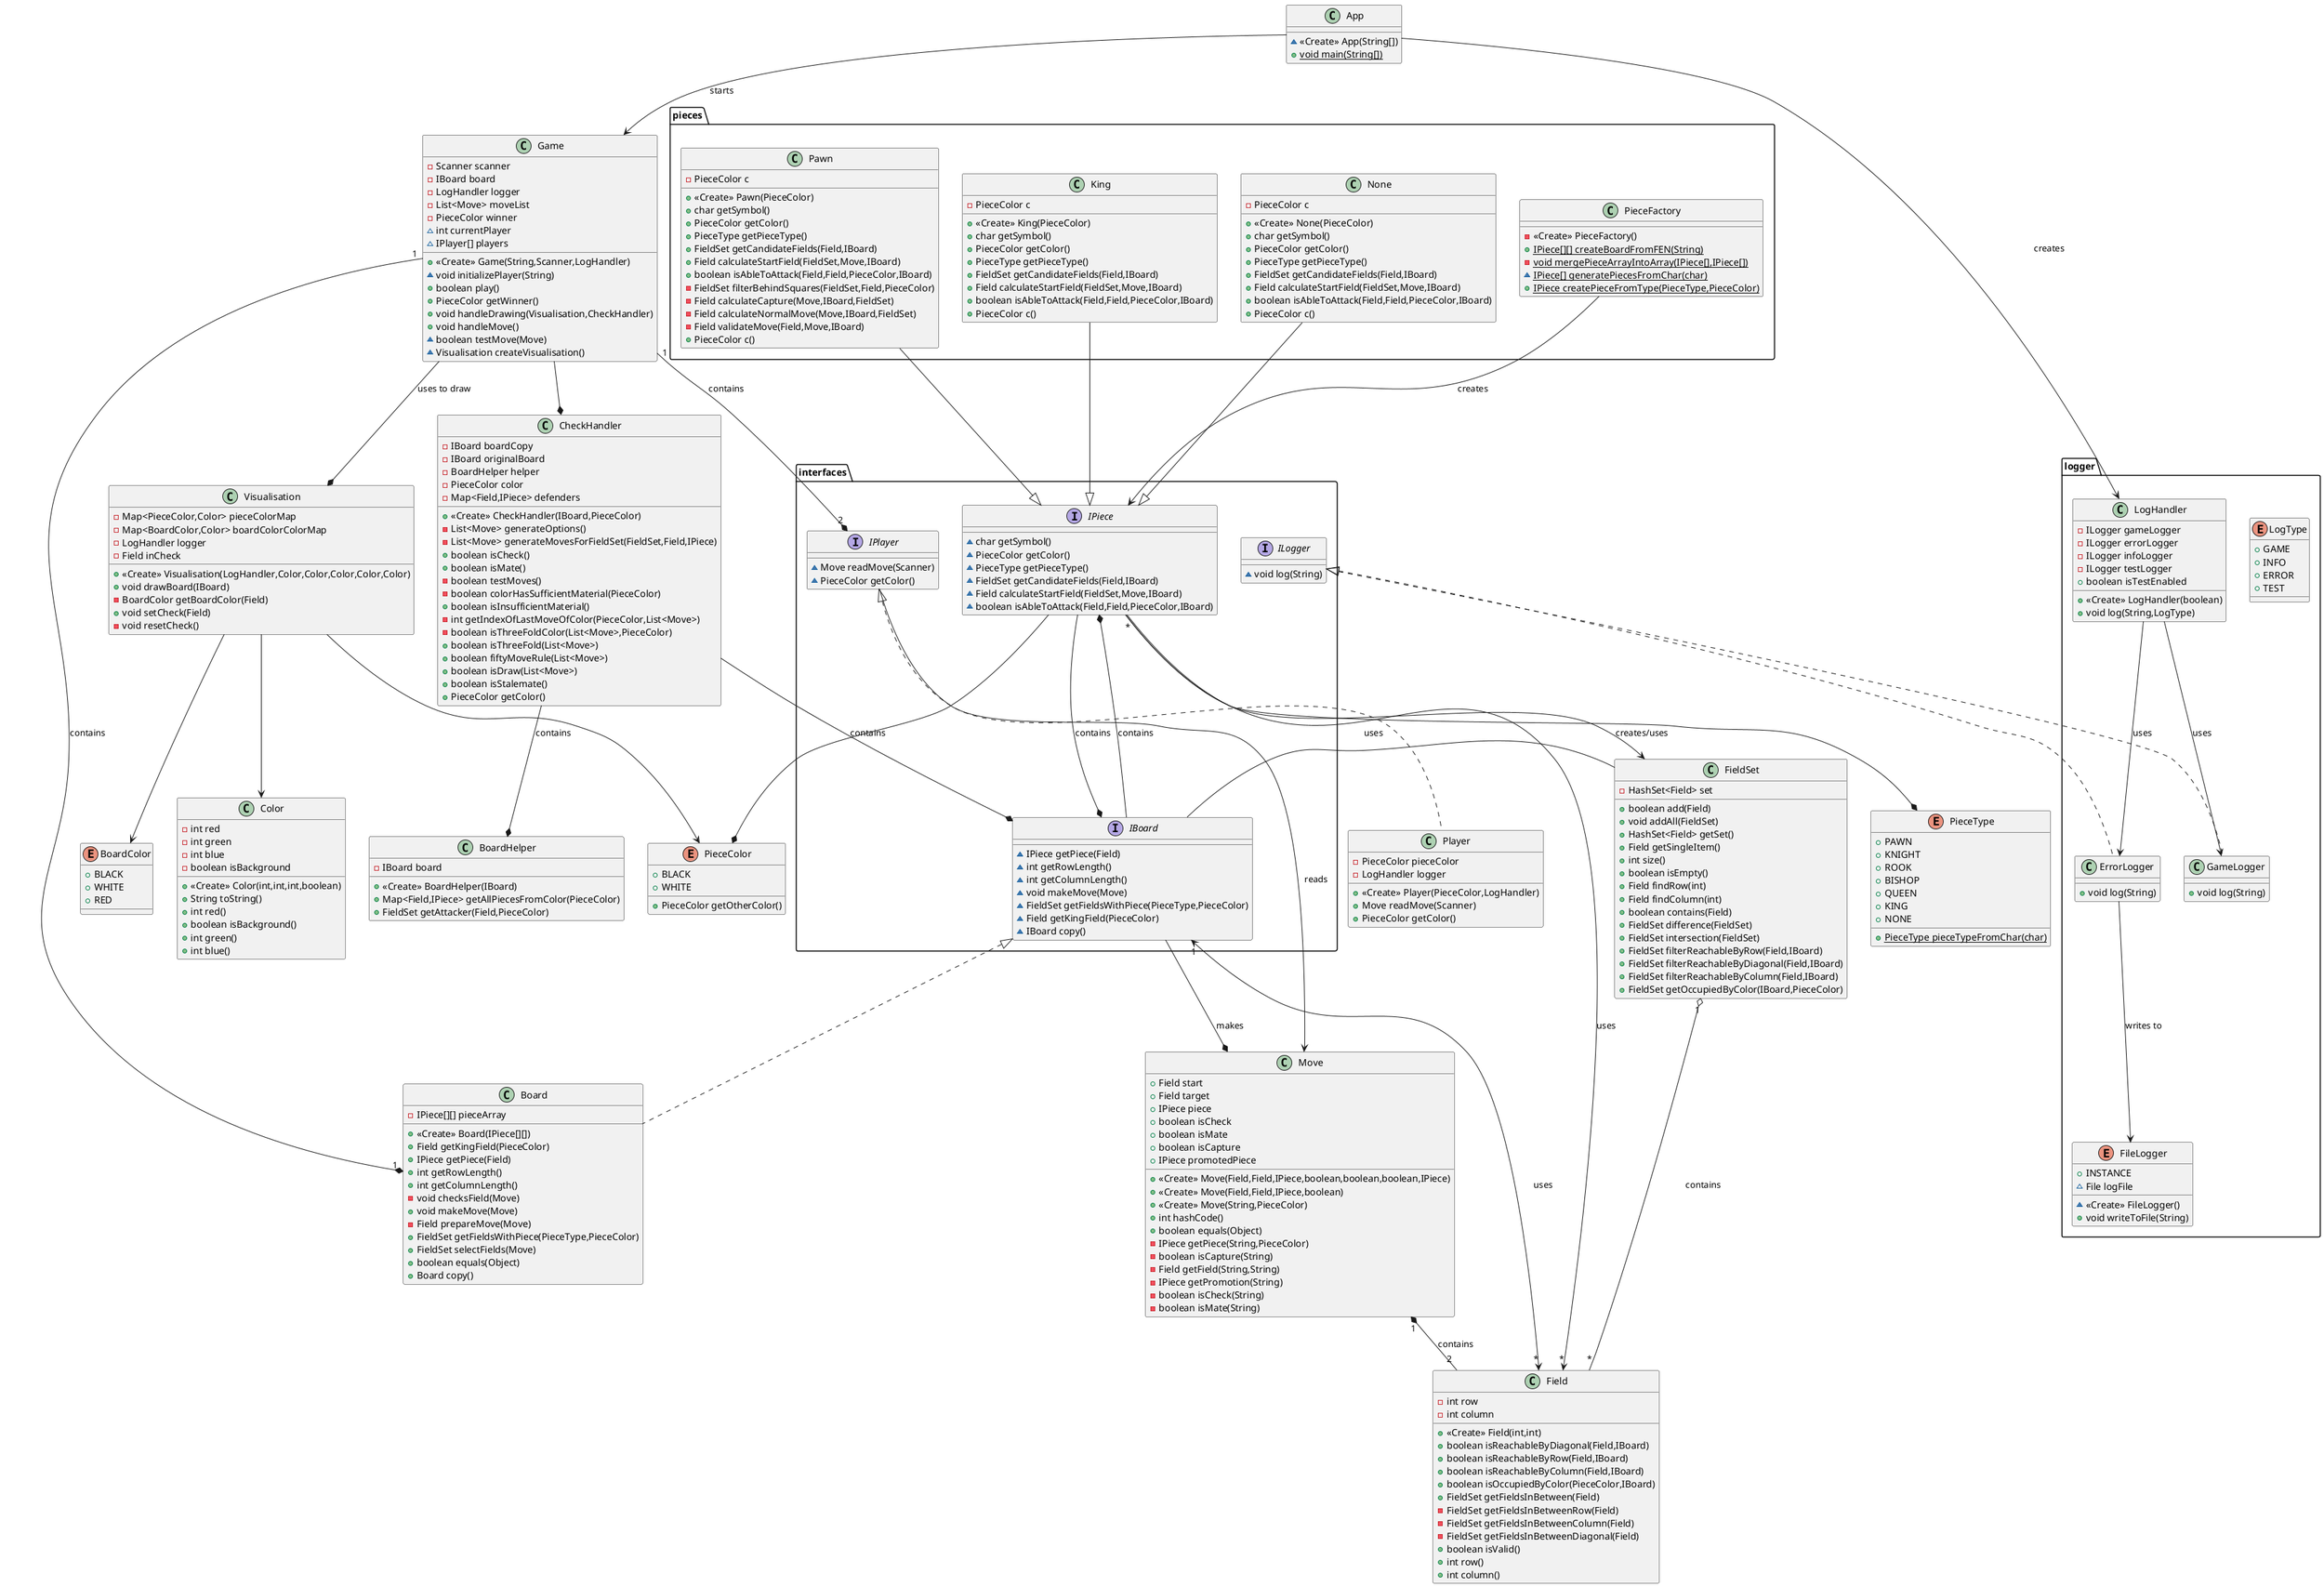 @startuml

package interfaces{
    interface IPlayer {
    ~ Move readMove(Scanner)
    ~ PieceColor getColor()
    }
    interface ILogger {
    ~ void log(String)
    }

    interface IPiece {
    ~ char getSymbol()
    ~ PieceColor getColor()
    ~ PieceType getPieceType()
    ~ FieldSet getCandidateFields(Field,IBoard)
    ~ Field calculateStartField(FieldSet,Move,IBoard)
    ~ boolean isAbleToAttack(Field,Field,PieceColor,IBoard)
    }
    interface IBoard {
    ~ IPiece getPiece(Field)
    ~ int getRowLength()
    ~ int getColumnLength()
    ~ void makeMove(Move)
    ~ FieldSet getFieldsWithPiece(PieceType,PieceColor)
    ~ Field getKingField(PieceColor)
    ~ IBoard copy()
    }
}
package pieces{

    class None {
    - PieceColor c
    + <<Create>> None(PieceColor)
    + char getSymbol()
    + PieceColor getColor()
    + PieceType getPieceType()
    + FieldSet getCandidateFields(Field,IBoard)
    + Field calculateStartField(FieldSet,Move,IBoard)
    + boolean isAbleToAttack(Field,Field,PieceColor,IBoard)
    + PieceColor c()
    }


    class PieceFactory {
    - <<Create>> PieceFactory()
    + {static} IPiece[][] createBoardFromFEN(String)
    - {static} void mergePieceArrayIntoArray(IPiece[],IPiece[])
    ~ {static} IPiece[] generatePiecesFromChar(char)
    + {static} IPiece createPieceFromType(PieceType,PieceColor)
    }
    class Pawn {
    - PieceColor c
    + <<Create>> Pawn(PieceColor)
    + char getSymbol()
    + PieceColor getColor()
    + PieceType getPieceType()
    + FieldSet getCandidateFields(Field,IBoard)
    + Field calculateStartField(FieldSet,Move,IBoard)
    + boolean isAbleToAttack(Field,Field,PieceColor,IBoard)
    - FieldSet filterBehindSquares(FieldSet,Field,PieceColor)
    - Field calculateCapture(Move,IBoard,FieldSet)
    - Field calculateNormalMove(Move,IBoard,FieldSet)
    - Field validateMove(Field,Move,IBoard)
    + PieceColor c()
    }

    class King {
    - PieceColor c
    + <<Create>> King(PieceColor)
    + char getSymbol()
    + PieceColor getColor()
    + PieceType getPieceType()
    + FieldSet getCandidateFields(Field,IBoard)
    + Field calculateStartField(FieldSet,Move,IBoard)
    + boolean isAbleToAttack(Field,Field,PieceColor,IBoard)
    + PieceColor c()
    }

}
enum PieceType {
+  PAWN
+  KNIGHT
+  ROOK
+  BISHOP
+  QUEEN
+  KING
+  NONE
+ {static} PieceType pieceTypeFromChar(char)
}
enum PieceColor {
+  BLACK
+  WHITE
+ PieceColor getOtherColor()

}
IPiece --* PieceType
IPiece --* PieceColor

Pawn --|> IPiece
King --|> IPiece
None --|> IPiece

PieceFactory --> IPiece : creates

package logger{
    class ErrorLogger {
    + void log(String)
    }
    enum LogType {
    +  GAME
    +  INFO
    +  ERROR
    +  TEST
    }
    enum FileLogger {
    +  INSTANCE
    ~ File logFile
    ~ <<Create>> FileLogger()
    + void writeToFile(String)
    }

    class GameLogger {
    + void log(String)
    }
    class LogHandler {
    - ILogger gameLogger
    - ILogger errorLogger
    - ILogger infoLogger
    - ILogger testLogger
    + boolean isTestEnabled
    + <<Create>> LogHandler(boolean)
    + void log(String,LogType)
    }
}
ILogger <|.. ErrorLogger
ErrorLogger --> FileLogger : writes to
ILogger <|.. GameLogger
LogHandler --> ErrorLogger : uses
LogHandler --> GameLogger : uses



class Player {
- PieceColor pieceColor
- LogHandler logger
+ <<Create>> Player(PieceColor,LogHandler)
+ Move readMove(Scanner)
+ PieceColor getColor()
}





class Color {
- int red
- int green
- int blue
- boolean isBackground
+ <<Create>> Color(int,int,int,boolean)
+ String toString()
+ int red()
+ boolean isBackground()
+ int green()
+ int blue()
}





class Visualisation {
- Map<PieceColor,Color> pieceColorMap
- Map<BoardColor,Color> boardColorColorMap
- LogHandler logger
- Field inCheck
+ <<Create>> Visualisation(LogHandler,Color,Color,Color,Color,Color)
+ void drawBoard(IBoard)
- BoardColor getBoardColor(Field)
+ void setCheck(Field)
- void resetCheck()
}


class Board {
- IPiece[][] pieceArray
+ <<Create>> Board(IPiece[][])
+ Field getKingField(PieceColor)
+ IPiece getPiece(Field)
+ int getRowLength()
+ int getColumnLength()
- void checksField(Move)
+ void makeMove(Move)
- Field prepareMove(Move)
+ FieldSet getFieldsWithPiece(PieceType,PieceColor)
+ FieldSet selectFields(Move)
+ boolean equals(Object)
+ Board copy()
}






class App {
~ <<Create>> App(String[])
+ {static} void main(String[])
}



class CheckHandler {
- IBoard boardCopy
- IBoard originalBoard
- BoardHelper helper
- PieceColor color
- Map<Field,IPiece> defenders
+ <<Create>> CheckHandler(IBoard,PieceColor)
- List<Move> generateOptions()
- List<Move> generateMovesForFieldSet(FieldSet,Field,IPiece)
+ boolean isCheck()
+ boolean isMate()
- boolean testMoves()
- boolean colorHasSufficientMaterial(PieceColor)
+ boolean isInsufficientMaterial()
- int getIndexOfLastMoveOfColor(PieceColor,List<Move>)
- boolean isThreeFoldColor(List<Move>,PieceColor)
+ boolean isThreeFold(List<Move>)
+ boolean fiftyMoveRule(List<Move>)
+ boolean isDraw(List<Move>)
+ boolean isStalemate()
+ PieceColor getColor()
}


class Field {
- int row
- int column
+ <<Create>> Field(int,int)
+ boolean isReachableByDiagonal(Field,IBoard)
+ boolean isReachableByRow(Field,IBoard)
+ boolean isReachableByColumn(Field,IBoard)
+ boolean isOccupiedByColor(PieceColor,IBoard)
+ FieldSet getFieldsInBetween(Field)
- FieldSet getFieldsInBetweenRow(Field)
- FieldSet getFieldsInBetweenColumn(Field)
- FieldSet getFieldsInBetweenDiagonal(Field)
+ boolean isValid()
+ int row()
+ int column()
}



class Move {
+ Field start
+ Field target
+ IPiece piece
+ boolean isCheck
+ boolean isMate
+ boolean isCapture
+ IPiece promotedPiece
+ <<Create>> Move(Field,Field,IPiece,boolean,boolean,boolean,IPiece)
+ <<Create>> Move(Field,Field,IPiece,boolean)
+ <<Create>> Move(String,PieceColor)
+ int hashCode()
+ boolean equals(Object)
- IPiece getPiece(String,PieceColor)
- boolean isCapture(String)
- Field getField(String,String)
- IPiece getPromotion(String)
- boolean isCheck(String)
- boolean isMate(String)
}


class Game {
- Scanner scanner
- IBoard board
- LogHandler logger
- List<Move> moveList
- PieceColor winner
~ int currentPlayer
~ IPlayer[] players
+ <<Create>> Game(String,Scanner,LogHandler)
~ void initializePlayer(String)
+ boolean play()
+ PieceColor getWinner()
+ void handleDrawing(Visualisation,CheckHandler)
+ void handleMove()
~ boolean testMove(Move)
~ Visualisation createVisualisation()
}


enum BoardColor {
+  BLACK
+  WHITE
+  RED
}

class FieldSet {
- HashSet<Field> set
+ boolean add(Field)
+ void addAll(FieldSet)
+ HashSet<Field> getSet()
+ Field getSingleItem()
+ int size()
+ boolean isEmpty()
+ Field findRow(int)
+ Field findColumn(int)
+ boolean contains(Field)
+ FieldSet difference(FieldSet)
+ FieldSet intersection(FieldSet)
+ FieldSet filterReachableByRow(Field,IBoard)
+ FieldSet filterReachableByDiagonal(Field,IBoard)
+ FieldSet filterReachableByColumn(Field,IBoard)
+ FieldSet getOccupiedByColor(IBoard,PieceColor)
}

class BoardHelper {
- IBoard board
+ <<Create>> BoardHelper(IBoard)
+ Map<Field,IPiece> getAllPiecesFromColor(PieceColor)
+ FieldSet getAttacker(Field,PieceColor)
}

App --> Game : starts
App --> LogHandler : creates
IPlayer <|.. Player
IBoard <|.. Board
IBoard --* IPiece : contains
IPiece --* IBoard : contains
IBoard --* Move : makes
IPlayer --> Move : reads
CheckHandler --* IBoard : contains
FieldSet "1" o-- "*" Field : contains
IBoard "1" <--> "*" Field : uses
Move "1" *-- "2" Field : contains
IPiece "*" --> "*" Field : uses
FieldSet -- IBoard : uses
IPiece --> FieldSet : creates/uses



Game "1"--*"1" Board : contains
Game "1"--*"2" IPlayer : contains
Game --* Visualisation : uses to draw
Game --* CheckHandler

CheckHandler --* BoardHelper : contains

Visualisation --> BoardColor
Visualisation --> PieceColor
Visualisation --> Color

@enduml